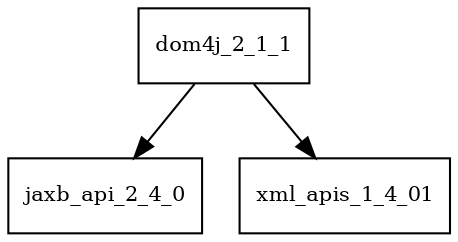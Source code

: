 digraph dom4j_2_1_1_dependencies {
  node [shape = box, fontsize=10.0];
  dom4j_2_1_1 -> jaxb_api_2_4_0;
  dom4j_2_1_1 -> xml_apis_1_4_01;
}
